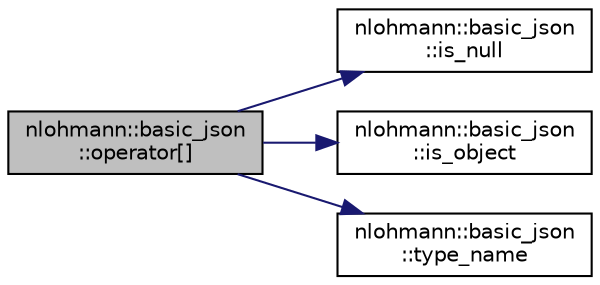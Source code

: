 digraph "nlohmann::basic_json::operator[]"
{
 // LATEX_PDF_SIZE
  edge [fontname="Helvetica",fontsize="10",labelfontname="Helvetica",labelfontsize="10"];
  node [fontname="Helvetica",fontsize="10",shape=record];
  rankdir="LR";
  Node364 [label="nlohmann::basic_json\l::operator[]",height=0.2,width=0.4,color="black", fillcolor="grey75", style="filled", fontcolor="black",tooltip="access specified object element"];
  Node364 -> Node365 [color="midnightblue",fontsize="10",style="solid",fontname="Helvetica"];
  Node365 [label="nlohmann::basic_json\l::is_null",height=0.2,width=0.4,color="black", fillcolor="white", style="filled",URL="$classnlohmann_1_1basic__json.html#a8faa039ca82427ed29c486ffd00600c3",tooltip="return whether value is null"];
  Node364 -> Node366 [color="midnightblue",fontsize="10",style="solid",fontname="Helvetica"];
  Node366 [label="nlohmann::basic_json\l::is_object",height=0.2,width=0.4,color="black", fillcolor="white", style="filled",URL="$classnlohmann_1_1basic__json.html#af8f511af124e82e4579f444b4175787c",tooltip="return whether value is an object"];
  Node364 -> Node367 [color="midnightblue",fontsize="10",style="solid",fontname="Helvetica"];
  Node367 [label="nlohmann::basic_json\l::type_name",height=0.2,width=0.4,color="black", fillcolor="white", style="filled",URL="$classnlohmann_1_1basic__json.html#a6b75862bdb4d26650616cf9821430755",tooltip="return the type as string"];
}
